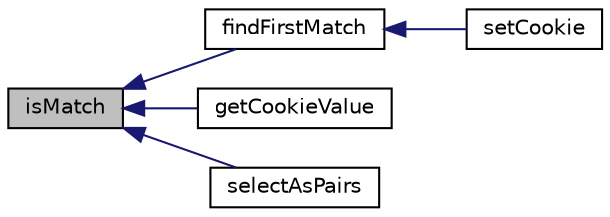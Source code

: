 digraph "isMatch"
{
  edge [fontname="Helvetica",fontsize="10",labelfontname="Helvetica",labelfontsize="10"];
  node [fontname="Helvetica",fontsize="10",shape=record];
  rankdir="LR";
  Node1 [label="isMatch",height=0.2,width=0.4,color="black", fillcolor="grey75", style="filled" fontcolor="black"];
  Node1 -> Node2 [dir="back",color="midnightblue",fontsize="10",style="solid",fontname="Helvetica"];
  Node2 [label="findFirstMatch",height=0.2,width=0.4,color="black", fillcolor="white", style="filled",URL="$class_simple_cookie_jar.html#a47f8ac82c8d23fe45f86db1ab090799e"];
  Node2 -> Node3 [dir="back",color="midnightblue",fontsize="10",style="solid",fontname="Helvetica"];
  Node3 [label="setCookie",height=0.2,width=0.4,color="black", fillcolor="white", style="filled",URL="$class_simple_cookie_jar.html#ab05918b61e9a148b01032e7c21566320"];
  Node1 -> Node4 [dir="back",color="midnightblue",fontsize="10",style="solid",fontname="Helvetica"];
  Node4 [label="getCookieValue",height=0.2,width=0.4,color="black", fillcolor="white", style="filled",URL="$class_simple_cookie_jar.html#aad8b3e2c7da08bc18ad8403f8989db4a"];
  Node1 -> Node5 [dir="back",color="midnightblue",fontsize="10",style="solid",fontname="Helvetica"];
  Node5 [label="selectAsPairs",height=0.2,width=0.4,color="black", fillcolor="white", style="filled",URL="$class_simple_cookie_jar.html#afbc92660e8df7e9f8dd7846f5c3e4ae3"];
}
